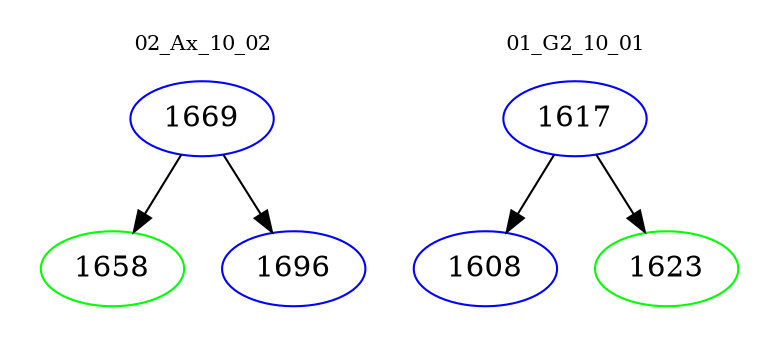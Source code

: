 digraph{
subgraph cluster_0 {
color = white
label = "02_Ax_10_02";
fontsize=10;
T0_1669 [label="1669", color="blue"]
T0_1669 -> T0_1658 [color="black"]
T0_1658 [label="1658", color="green"]
T0_1669 -> T0_1696 [color="black"]
T0_1696 [label="1696", color="blue"]
}
subgraph cluster_1 {
color = white
label = "01_G2_10_01";
fontsize=10;
T1_1617 [label="1617", color="blue"]
T1_1617 -> T1_1608 [color="black"]
T1_1608 [label="1608", color="blue"]
T1_1617 -> T1_1623 [color="black"]
T1_1623 [label="1623", color="green"]
}
}
